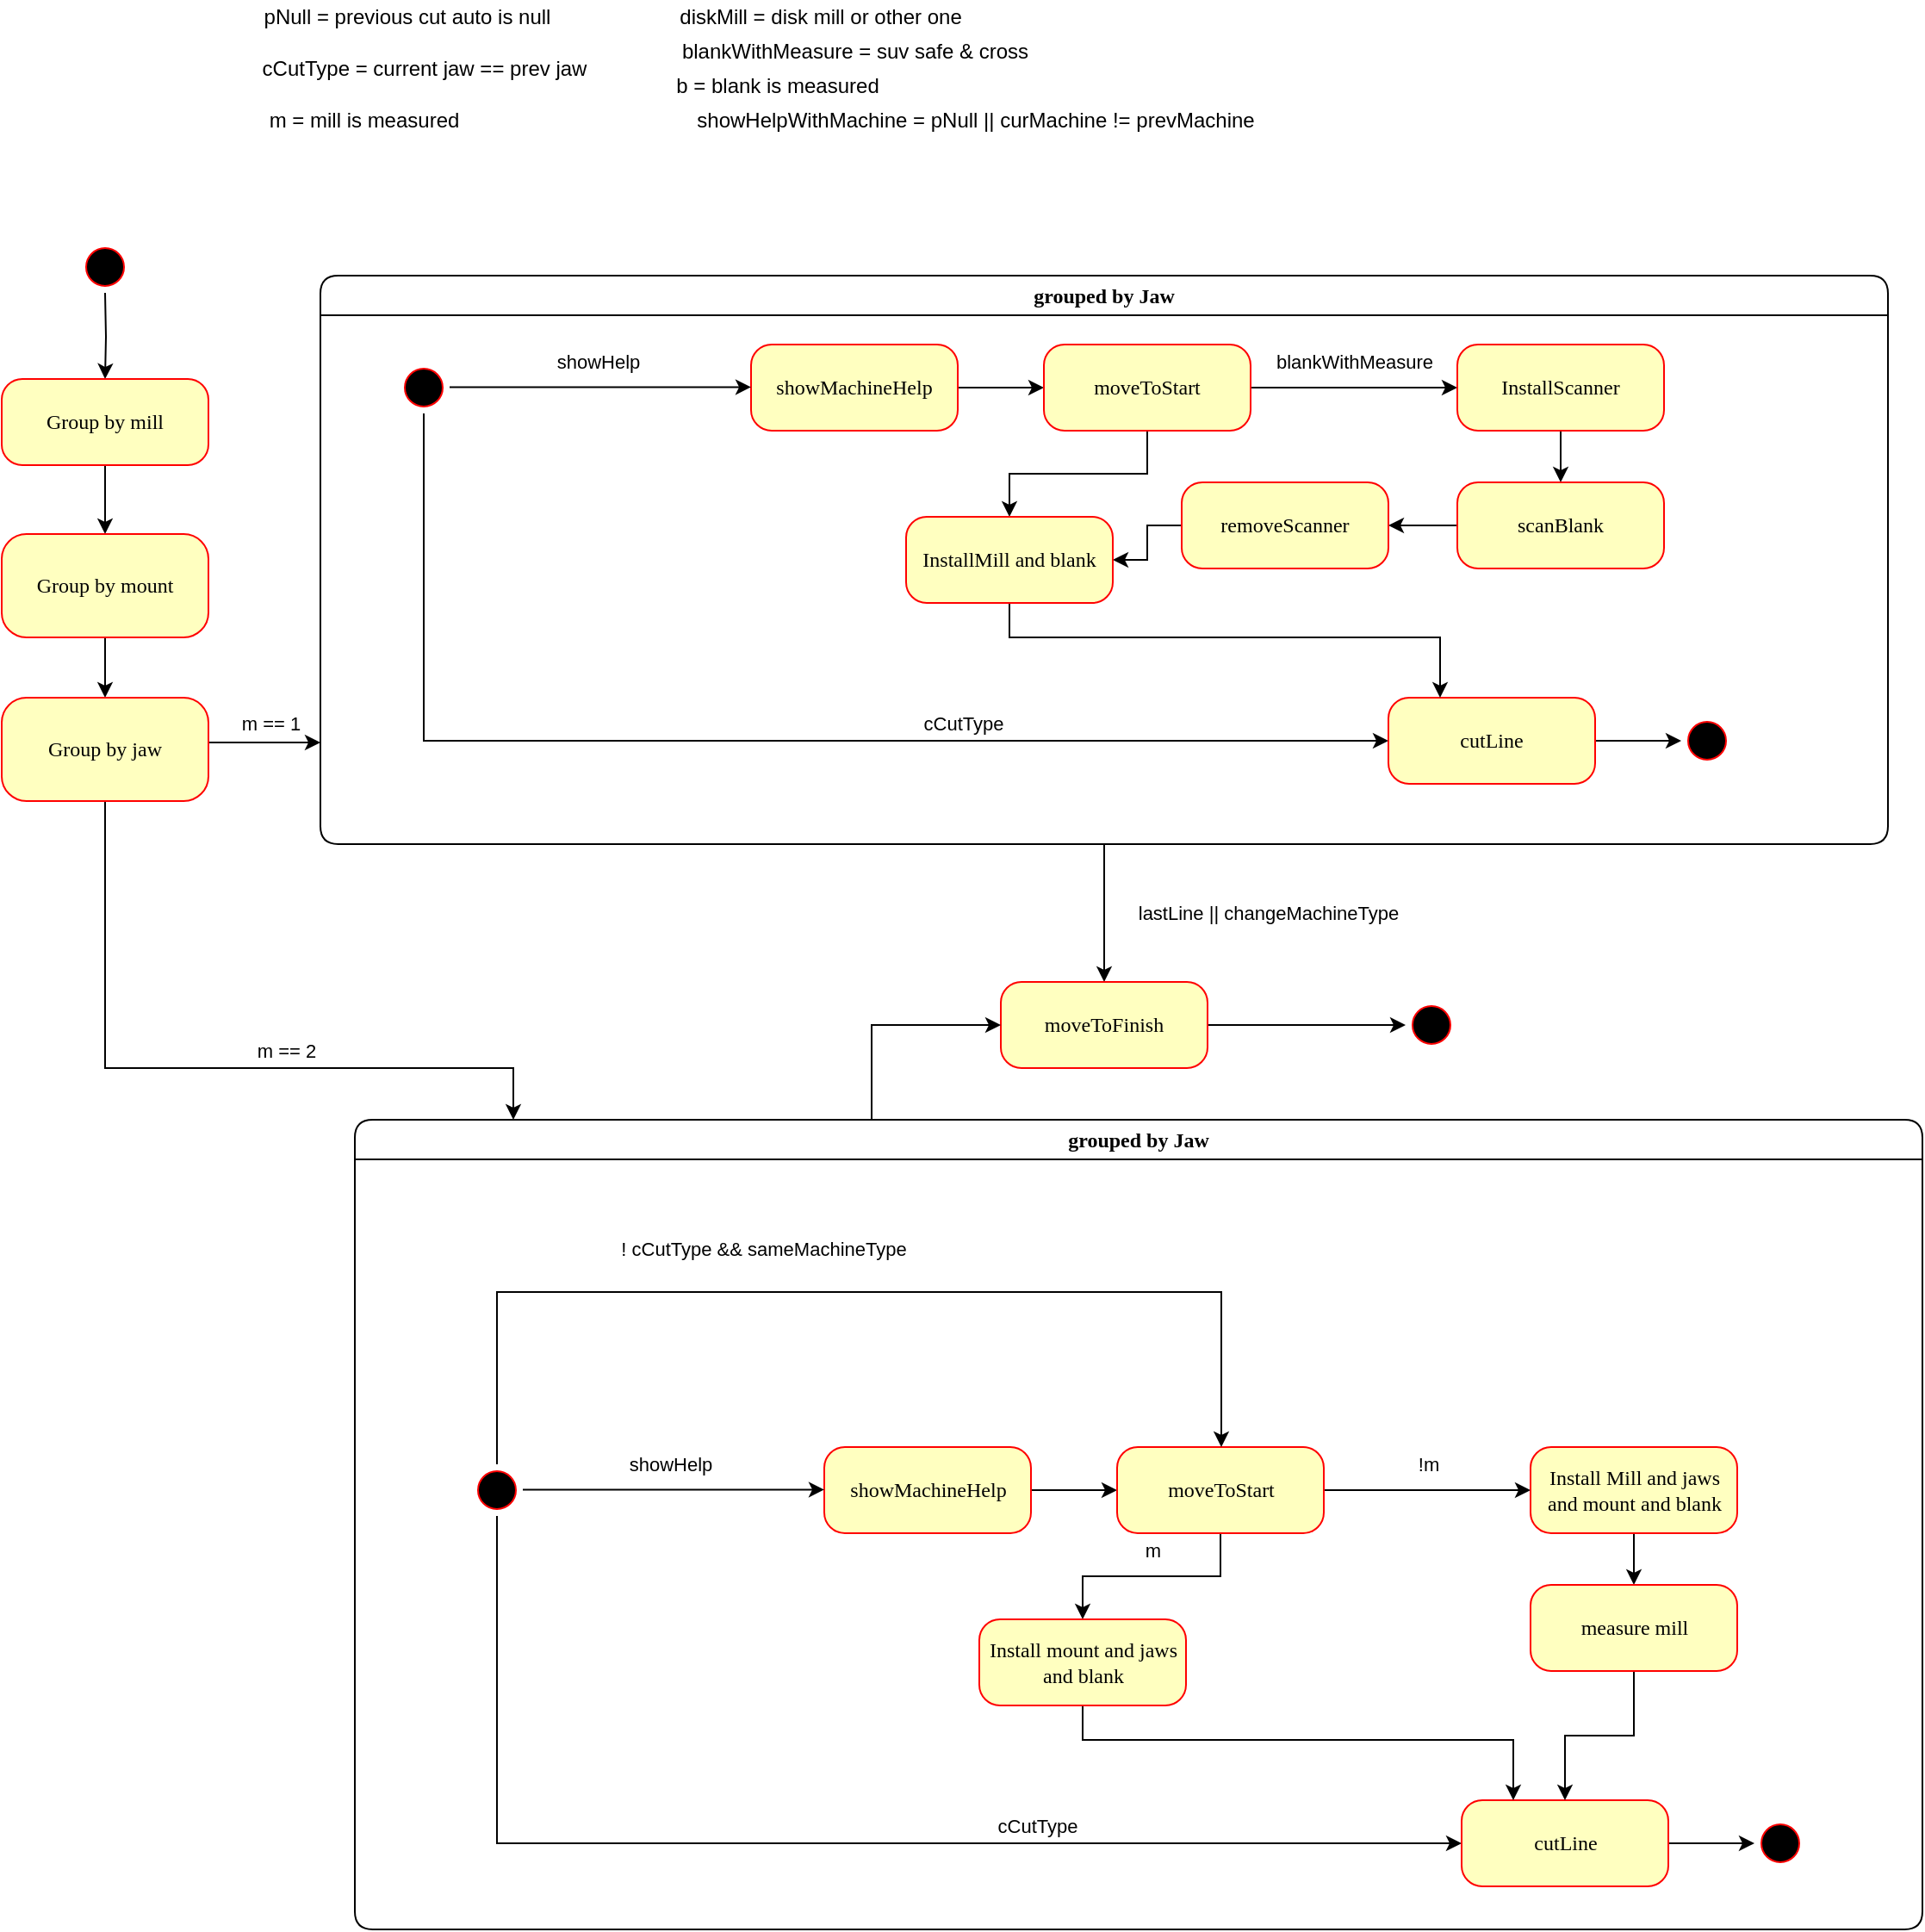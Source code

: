 <mxfile version="13.5.3" type="github">
  <diagram name="Page-1" id="58cdce13-f638-feb5-8d6f-7d28b1aa9fa0">
    <mxGraphModel dx="1550" dy="794" grid="1" gridSize="10" guides="1" tooltips="1" connect="1" arrows="1" fold="1" page="1" pageScale="1" pageWidth="3300" pageHeight="2339" background="#ffffff" math="0" shadow="0">
      <root>
        <mxCell id="0" />
        <mxCell id="1" parent="0" />
        <mxCell id="382b91b5511bd0f7-1" value="" style="ellipse;html=1;shape=startState;fillColor=#000000;strokeColor=#ff0000;rounded=1;shadow=0;comic=0;labelBackgroundColor=none;fontFamily=Verdana;fontSize=12;fontColor=#000000;align=center;direction=south;" parent="1" vertex="1">
          <mxGeometry x="60" y="160" width="30" height="30" as="geometry" />
        </mxCell>
        <mxCell id="6vRJKKGp50ZcUD-gUbOq-2" value="" style="edgeStyle=orthogonalEdgeStyle;rounded=0;orthogonalLoop=1;jettySize=auto;html=1;" edge="1" parent="1" target="6vRJKKGp50ZcUD-gUbOq-1">
          <mxGeometry relative="1" as="geometry">
            <mxPoint x="75" y="190" as="sourcePoint" />
          </mxGeometry>
        </mxCell>
        <mxCell id="6vRJKKGp50ZcUD-gUbOq-67" value="lastLine || changeMachineType" style="edgeStyle=orthogonalEdgeStyle;rounded=0;orthogonalLoop=1;jettySize=auto;html=1;entryX=0.5;entryY=0;entryDx=0;entryDy=0;" edge="1" parent="1" source="2a3bc250acf0617d-7" target="6vRJKKGp50ZcUD-gUbOq-66">
          <mxGeometry y="95" relative="1" as="geometry">
            <mxPoint as="offset" />
          </mxGeometry>
        </mxCell>
        <mxCell id="2a3bc250acf0617d-7" value="grouped by Jaw&lt;br&gt;" style="swimlane;whiteSpace=wrap;html=1;rounded=1;shadow=0;comic=0;labelBackgroundColor=none;strokeWidth=1;fontFamily=Verdana;fontSize=12;align=center;" parent="1" vertex="1">
          <mxGeometry x="200" y="180" width="910" height="330" as="geometry" />
        </mxCell>
        <mxCell id="6vRJKKGp50ZcUD-gUbOq-50" style="edgeStyle=orthogonalEdgeStyle;rounded=0;orthogonalLoop=1;jettySize=auto;html=1;" edge="1" parent="2a3bc250acf0617d-7" source="6vRJKKGp50ZcUD-gUbOq-43" target="6vRJKKGp50ZcUD-gUbOq-49">
          <mxGeometry relative="1" as="geometry">
            <Array as="points">
              <mxPoint x="60" y="270" />
            </Array>
          </mxGeometry>
        </mxCell>
        <mxCell id="6vRJKKGp50ZcUD-gUbOq-51" value="cCutType" style="edgeLabel;html=1;align=center;verticalAlign=middle;resizable=0;points=[];" vertex="1" connectable="0" parent="6vRJKKGp50ZcUD-gUbOq-50">
          <mxGeometry x="0.349" y="-2" relative="1" as="geometry">
            <mxPoint x="-3" y="-12" as="offset" />
          </mxGeometry>
        </mxCell>
        <mxCell id="6vRJKKGp50ZcUD-gUbOq-43" value="" style="ellipse;html=1;shape=startState;fillColor=#000000;strokeColor=#ff0000;rounded=1;shadow=0;comic=0;labelBackgroundColor=none;fontFamily=Verdana;fontSize=12;fontColor=#000000;align=center;direction=south;" vertex="1" parent="2a3bc250acf0617d-7">
          <mxGeometry x="45" y="50" width="30" height="30" as="geometry" />
        </mxCell>
        <mxCell id="6vRJKKGp50ZcUD-gUbOq-48" style="edgeStyle=orthogonalEdgeStyle;rounded=0;orthogonalLoop=1;jettySize=auto;html=1;" edge="1" parent="2a3bc250acf0617d-7" source="6vRJKKGp50ZcUD-gUbOq-44" target="6vRJKKGp50ZcUD-gUbOq-47">
          <mxGeometry relative="1" as="geometry" />
        </mxCell>
        <mxCell id="6vRJKKGp50ZcUD-gUbOq-44" value="showMachineHelp" style="rounded=1;whiteSpace=wrap;html=1;arcSize=24;fillColor=#ffffc0;strokeColor=#ff0000;shadow=0;comic=0;labelBackgroundColor=none;fontFamily=Verdana;fontSize=12;fontColor=#000000;align=center;" vertex="1" parent="2a3bc250acf0617d-7">
          <mxGeometry x="250" y="40" width="120" height="50" as="geometry" />
        </mxCell>
        <mxCell id="6vRJKKGp50ZcUD-gUbOq-45" style="edgeStyle=orthogonalEdgeStyle;rounded=0;orthogonalLoop=1;jettySize=auto;html=1;" edge="1" parent="2a3bc250acf0617d-7">
          <mxGeometry relative="1" as="geometry">
            <mxPoint x="75" y="64.71" as="sourcePoint" />
            <mxPoint x="250" y="64.71" as="targetPoint" />
          </mxGeometry>
        </mxCell>
        <mxCell id="6vRJKKGp50ZcUD-gUbOq-46" value="showHelp" style="edgeLabel;html=1;align=center;verticalAlign=middle;resizable=0;points=[];" vertex="1" connectable="0" parent="6vRJKKGp50ZcUD-gUbOq-45">
          <mxGeometry x="0.152" relative="1" as="geometry">
            <mxPoint x="-15.57" y="-14.71" as="offset" />
          </mxGeometry>
        </mxCell>
        <mxCell id="6vRJKKGp50ZcUD-gUbOq-53" value="blankWithMeasure" style="edgeStyle=orthogonalEdgeStyle;rounded=0;orthogonalLoop=1;jettySize=auto;html=1;" edge="1" parent="2a3bc250acf0617d-7" source="6vRJKKGp50ZcUD-gUbOq-47" target="6vRJKKGp50ZcUD-gUbOq-52">
          <mxGeometry y="15" relative="1" as="geometry">
            <mxPoint as="offset" />
          </mxGeometry>
        </mxCell>
        <mxCell id="6vRJKKGp50ZcUD-gUbOq-60" style="edgeStyle=orthogonalEdgeStyle;rounded=0;orthogonalLoop=1;jettySize=auto;html=1;" edge="1" parent="2a3bc250acf0617d-7" source="6vRJKKGp50ZcUD-gUbOq-47" target="6vRJKKGp50ZcUD-gUbOq-59">
          <mxGeometry relative="1" as="geometry" />
        </mxCell>
        <mxCell id="6vRJKKGp50ZcUD-gUbOq-47" value="moveToStart" style="rounded=1;whiteSpace=wrap;html=1;arcSize=24;fillColor=#ffffc0;strokeColor=#ff0000;shadow=0;comic=0;labelBackgroundColor=none;fontFamily=Verdana;fontSize=12;fontColor=#000000;align=center;" vertex="1" parent="2a3bc250acf0617d-7">
          <mxGeometry x="420" y="40" width="120" height="50" as="geometry" />
        </mxCell>
        <mxCell id="6vRJKKGp50ZcUD-gUbOq-64" style="edgeStyle=orthogonalEdgeStyle;rounded=0;orthogonalLoop=1;jettySize=auto;html=1;" edge="1" parent="2a3bc250acf0617d-7" source="6vRJKKGp50ZcUD-gUbOq-49" target="6vRJKKGp50ZcUD-gUbOq-63">
          <mxGeometry relative="1" as="geometry" />
        </mxCell>
        <mxCell id="6vRJKKGp50ZcUD-gUbOq-49" value="cutLine" style="rounded=1;whiteSpace=wrap;html=1;arcSize=24;fillColor=#ffffc0;strokeColor=#ff0000;shadow=0;comic=0;labelBackgroundColor=none;fontFamily=Verdana;fontSize=12;fontColor=#000000;align=center;" vertex="1" parent="2a3bc250acf0617d-7">
          <mxGeometry x="620" y="245" width="120" height="50" as="geometry" />
        </mxCell>
        <mxCell id="6vRJKKGp50ZcUD-gUbOq-56" style="edgeStyle=orthogonalEdgeStyle;rounded=0;orthogonalLoop=1;jettySize=auto;html=1;" edge="1" parent="2a3bc250acf0617d-7" source="6vRJKKGp50ZcUD-gUbOq-52" target="6vRJKKGp50ZcUD-gUbOq-54">
          <mxGeometry relative="1" as="geometry" />
        </mxCell>
        <mxCell id="6vRJKKGp50ZcUD-gUbOq-52" value="InstallScanner" style="rounded=1;whiteSpace=wrap;html=1;arcSize=24;fillColor=#ffffc0;strokeColor=#ff0000;shadow=0;comic=0;labelBackgroundColor=none;fontFamily=Verdana;fontSize=12;fontColor=#000000;align=center;" vertex="1" parent="2a3bc250acf0617d-7">
          <mxGeometry x="660" y="40" width="120" height="50" as="geometry" />
        </mxCell>
        <mxCell id="6vRJKKGp50ZcUD-gUbOq-58" style="edgeStyle=orthogonalEdgeStyle;rounded=0;orthogonalLoop=1;jettySize=auto;html=1;entryX=1;entryY=0.5;entryDx=0;entryDy=0;" edge="1" parent="2a3bc250acf0617d-7" source="6vRJKKGp50ZcUD-gUbOq-54" target="6vRJKKGp50ZcUD-gUbOq-57">
          <mxGeometry relative="1" as="geometry" />
        </mxCell>
        <mxCell id="6vRJKKGp50ZcUD-gUbOq-54" value="scanBlank" style="rounded=1;whiteSpace=wrap;html=1;arcSize=24;fillColor=#ffffc0;strokeColor=#ff0000;shadow=0;comic=0;labelBackgroundColor=none;fontFamily=Verdana;fontSize=12;fontColor=#000000;align=center;" vertex="1" parent="2a3bc250acf0617d-7">
          <mxGeometry x="660" y="120" width="120" height="50" as="geometry" />
        </mxCell>
        <mxCell id="6vRJKKGp50ZcUD-gUbOq-61" style="edgeStyle=orthogonalEdgeStyle;rounded=0;orthogonalLoop=1;jettySize=auto;html=1;" edge="1" parent="2a3bc250acf0617d-7" source="6vRJKKGp50ZcUD-gUbOq-57" target="6vRJKKGp50ZcUD-gUbOq-59">
          <mxGeometry relative="1" as="geometry" />
        </mxCell>
        <mxCell id="6vRJKKGp50ZcUD-gUbOq-57" value="removeScanner" style="rounded=1;whiteSpace=wrap;html=1;arcSize=24;fillColor=#ffffc0;strokeColor=#ff0000;shadow=0;comic=0;labelBackgroundColor=none;fontFamily=Verdana;fontSize=12;fontColor=#000000;align=center;" vertex="1" parent="2a3bc250acf0617d-7">
          <mxGeometry x="500" y="120" width="120" height="50" as="geometry" />
        </mxCell>
        <mxCell id="6vRJKKGp50ZcUD-gUbOq-62" style="edgeStyle=orthogonalEdgeStyle;rounded=0;orthogonalLoop=1;jettySize=auto;html=1;entryX=0.25;entryY=0;entryDx=0;entryDy=0;" edge="1" parent="2a3bc250acf0617d-7" source="6vRJKKGp50ZcUD-gUbOq-59" target="6vRJKKGp50ZcUD-gUbOq-49">
          <mxGeometry relative="1" as="geometry">
            <Array as="points">
              <mxPoint x="400" y="210" />
              <mxPoint x="650" y="210" />
            </Array>
          </mxGeometry>
        </mxCell>
        <mxCell id="6vRJKKGp50ZcUD-gUbOq-59" value="InstallMill and blank" style="rounded=1;whiteSpace=wrap;html=1;arcSize=24;fillColor=#ffffc0;strokeColor=#ff0000;shadow=0;comic=0;labelBackgroundColor=none;fontFamily=Verdana;fontSize=12;fontColor=#000000;align=center;" vertex="1" parent="2a3bc250acf0617d-7">
          <mxGeometry x="340" y="140" width="120" height="50" as="geometry" />
        </mxCell>
        <mxCell id="6vRJKKGp50ZcUD-gUbOq-63" value="" style="ellipse;html=1;shape=startState;fillColor=#000000;strokeColor=#ff0000;rounded=1;shadow=0;comic=0;labelBackgroundColor=none;fontFamily=Verdana;fontSize=12;fontColor=#000000;align=center;direction=south;" vertex="1" parent="2a3bc250acf0617d-7">
          <mxGeometry x="790" y="255" width="30" height="30" as="geometry" />
        </mxCell>
        <mxCell id="6vRJKKGp50ZcUD-gUbOq-4" value="" style="edgeStyle=orthogonalEdgeStyle;rounded=0;orthogonalLoop=1;jettySize=auto;html=1;" edge="1" parent="1" source="6vRJKKGp50ZcUD-gUbOq-1" target="6vRJKKGp50ZcUD-gUbOq-3">
          <mxGeometry relative="1" as="geometry" />
        </mxCell>
        <mxCell id="6vRJKKGp50ZcUD-gUbOq-1" value="Group by mill&lt;br&gt;" style="rounded=1;whiteSpace=wrap;html=1;arcSize=24;fillColor=#ffffc0;strokeColor=#ff0000;shadow=0;comic=0;labelBackgroundColor=none;fontFamily=Verdana;fontSize=12;fontColor=#000000;align=center;" vertex="1" parent="1">
          <mxGeometry x="15" y="240" width="120" height="50" as="geometry" />
        </mxCell>
        <mxCell id="6vRJKKGp50ZcUD-gUbOq-6" value="" style="edgeStyle=orthogonalEdgeStyle;rounded=0;orthogonalLoop=1;jettySize=auto;html=1;" edge="1" parent="1" source="6vRJKKGp50ZcUD-gUbOq-3" target="6vRJKKGp50ZcUD-gUbOq-5">
          <mxGeometry relative="1" as="geometry" />
        </mxCell>
        <mxCell id="6vRJKKGp50ZcUD-gUbOq-3" value="Group by mount&lt;br&gt;" style="rounded=1;whiteSpace=wrap;html=1;arcSize=24;fillColor=#ffffc0;strokeColor=#ff0000;shadow=0;comic=0;labelBackgroundColor=none;fontFamily=Verdana;fontSize=12;fontColor=#000000;align=center;" vertex="1" parent="1">
          <mxGeometry x="15" y="330" width="120" height="60" as="geometry" />
        </mxCell>
        <mxCell id="6vRJKKGp50ZcUD-gUbOq-8" value="m == 1" style="edgeStyle=orthogonalEdgeStyle;rounded=0;orthogonalLoop=1;jettySize=auto;html=1;" edge="1" parent="1">
          <mxGeometry x="0.111" y="11" relative="1" as="geometry">
            <mxPoint x="135" y="451" as="sourcePoint" />
            <mxPoint x="200" y="451" as="targetPoint" />
            <Array as="points">
              <mxPoint x="160" y="451" />
              <mxPoint x="160" y="451" />
            </Array>
            <mxPoint as="offset" />
          </mxGeometry>
        </mxCell>
        <mxCell id="6vRJKKGp50ZcUD-gUbOq-92" style="edgeStyle=orthogonalEdgeStyle;rounded=0;orthogonalLoop=1;jettySize=auto;html=1;" edge="1" parent="1" source="6vRJKKGp50ZcUD-gUbOq-5">
          <mxGeometry relative="1" as="geometry">
            <mxPoint x="312" y="670" as="targetPoint" />
            <Array as="points">
              <mxPoint x="75" y="640" />
              <mxPoint x="312" y="640" />
            </Array>
          </mxGeometry>
        </mxCell>
        <mxCell id="6vRJKKGp50ZcUD-gUbOq-93" value="m == 2" style="edgeLabel;html=1;align=center;verticalAlign=middle;resizable=0;points=[];" vertex="1" connectable="0" parent="6vRJKKGp50ZcUD-gUbOq-92">
          <mxGeometry x="-0.282" y="20" relative="1" as="geometry">
            <mxPoint x="85" y="-6.43" as="offset" />
          </mxGeometry>
        </mxCell>
        <mxCell id="6vRJKKGp50ZcUD-gUbOq-5" value="Group by jaw&lt;br&gt;" style="rounded=1;whiteSpace=wrap;html=1;arcSize=24;fillColor=#ffffc0;strokeColor=#ff0000;shadow=0;comic=0;labelBackgroundColor=none;fontFamily=Verdana;fontSize=12;fontColor=#000000;align=center;" vertex="1" parent="1">
          <mxGeometry x="15" y="425" width="120" height="60" as="geometry" />
        </mxCell>
        <mxCell id="6vRJKKGp50ZcUD-gUbOq-10" value="pNull = previous cut auto is null" style="text;html=1;align=center;verticalAlign=middle;resizable=0;points=[];autosize=1;" vertex="1" parent="1">
          <mxGeometry x="160" y="20" width="180" height="20" as="geometry" />
        </mxCell>
        <mxCell id="6vRJKKGp50ZcUD-gUbOq-11" value="cCutType = current jaw == prev jaw" style="text;html=1;align=center;verticalAlign=middle;resizable=0;points=[];autosize=1;" vertex="1" parent="1">
          <mxGeometry x="160" y="50" width="200" height="20" as="geometry" />
        </mxCell>
        <mxCell id="6vRJKKGp50ZcUD-gUbOq-12" value="showHelpWithMachine = pNull || curMachine != prevMachine" style="text;html=1;align=center;verticalAlign=middle;resizable=0;points=[];autosize=1;" vertex="1" parent="1">
          <mxGeometry x="410" y="80" width="340" height="20" as="geometry" />
        </mxCell>
        <mxCell id="6vRJKKGp50ZcUD-gUbOq-18" value="m = mill is measured" style="text;html=1;align=center;verticalAlign=middle;resizable=0;points=[];autosize=1;" vertex="1" parent="1">
          <mxGeometry x="160" y="80" width="130" height="20" as="geometry" />
        </mxCell>
        <mxCell id="6vRJKKGp50ZcUD-gUbOq-19" value="diskMill = disk mill or other one" style="text;html=1;align=center;verticalAlign=middle;resizable=0;points=[];autosize=1;" vertex="1" parent="1">
          <mxGeometry x="400" y="20" width="180" height="20" as="geometry" />
        </mxCell>
        <mxCell id="6vRJKKGp50ZcUD-gUbOq-21" value="blankWithMeasure = suv safe &amp;amp; cross" style="text;html=1;align=center;verticalAlign=middle;resizable=0;points=[];autosize=1;" vertex="1" parent="1">
          <mxGeometry x="400" y="40" width="220" height="20" as="geometry" />
        </mxCell>
        <mxCell id="6vRJKKGp50ZcUD-gUbOq-24" value="b = blank is measured" style="text;html=1;align=center;verticalAlign=middle;resizable=0;points=[];autosize=1;" vertex="1" parent="1">
          <mxGeometry x="400" y="60" width="130" height="20" as="geometry" />
        </mxCell>
        <mxCell id="6vRJKKGp50ZcUD-gUbOq-69" style="edgeStyle=orthogonalEdgeStyle;rounded=0;orthogonalLoop=1;jettySize=auto;html=1;entryX=0.5;entryY=1;entryDx=0;entryDy=0;" edge="1" parent="1" source="6vRJKKGp50ZcUD-gUbOq-66" target="6vRJKKGp50ZcUD-gUbOq-68">
          <mxGeometry relative="1" as="geometry" />
        </mxCell>
        <mxCell id="6vRJKKGp50ZcUD-gUbOq-66" value="moveToFinish" style="rounded=1;whiteSpace=wrap;html=1;arcSize=24;fillColor=#ffffc0;strokeColor=#ff0000;shadow=0;comic=0;labelBackgroundColor=none;fontFamily=Verdana;fontSize=12;fontColor=#000000;align=center;" vertex="1" parent="1">
          <mxGeometry x="595" y="590" width="120" height="50" as="geometry" />
        </mxCell>
        <mxCell id="6vRJKKGp50ZcUD-gUbOq-68" value="" style="ellipse;html=1;shape=startState;fillColor=#000000;strokeColor=#ff0000;rounded=1;shadow=0;comic=0;labelBackgroundColor=none;fontFamily=Verdana;fontSize=12;fontColor=#000000;align=center;direction=south;" vertex="1" parent="1">
          <mxGeometry x="830" y="600" width="30" height="30" as="geometry" />
        </mxCell>
        <mxCell id="6vRJKKGp50ZcUD-gUbOq-94" style="edgeStyle=orthogonalEdgeStyle;rounded=0;orthogonalLoop=1;jettySize=auto;html=1;" edge="1" parent="1" source="6vRJKKGp50ZcUD-gUbOq-70" target="6vRJKKGp50ZcUD-gUbOq-66">
          <mxGeometry relative="1" as="geometry">
            <Array as="points">
              <mxPoint x="520" y="640" />
              <mxPoint x="520" y="640" />
            </Array>
          </mxGeometry>
        </mxCell>
        <mxCell id="6vRJKKGp50ZcUD-gUbOq-70" value="grouped by Jaw&lt;br&gt;" style="swimlane;whiteSpace=wrap;html=1;rounded=1;shadow=0;comic=0;labelBackgroundColor=none;strokeWidth=1;fontFamily=Verdana;fontSize=12;align=center;" vertex="1" parent="1">
          <mxGeometry x="220" y="670" width="910" height="470" as="geometry" />
        </mxCell>
        <mxCell id="6vRJKKGp50ZcUD-gUbOq-71" style="edgeStyle=orthogonalEdgeStyle;rounded=0;orthogonalLoop=1;jettySize=auto;html=1;" edge="1" parent="6vRJKKGp50ZcUD-gUbOq-70" source="6vRJKKGp50ZcUD-gUbOq-73" target="6vRJKKGp50ZcUD-gUbOq-82">
          <mxGeometry relative="1" as="geometry">
            <Array as="points">
              <mxPoint x="82.5" y="420" />
            </Array>
          </mxGeometry>
        </mxCell>
        <mxCell id="6vRJKKGp50ZcUD-gUbOq-72" value="cCutType" style="edgeLabel;html=1;align=center;verticalAlign=middle;resizable=0;points=[];" vertex="1" connectable="0" parent="6vRJKKGp50ZcUD-gUbOq-71">
          <mxGeometry x="0.349" y="-2" relative="1" as="geometry">
            <mxPoint x="-3" y="-12" as="offset" />
          </mxGeometry>
        </mxCell>
        <mxCell id="6vRJKKGp50ZcUD-gUbOq-73" value="" style="ellipse;html=1;shape=startState;fillColor=#000000;strokeColor=#ff0000;rounded=1;shadow=0;comic=0;labelBackgroundColor=none;fontFamily=Verdana;fontSize=12;fontColor=#000000;align=center;direction=south;" vertex="1" parent="6vRJKKGp50ZcUD-gUbOq-70">
          <mxGeometry x="67.5" y="200" width="30" height="30" as="geometry" />
        </mxCell>
        <mxCell id="6vRJKKGp50ZcUD-gUbOq-74" style="edgeStyle=orthogonalEdgeStyle;rounded=0;orthogonalLoop=1;jettySize=auto;html=1;" edge="1" parent="6vRJKKGp50ZcUD-gUbOq-70" source="6vRJKKGp50ZcUD-gUbOq-75" target="6vRJKKGp50ZcUD-gUbOq-80">
          <mxGeometry relative="1" as="geometry" />
        </mxCell>
        <mxCell id="6vRJKKGp50ZcUD-gUbOq-75" value="showMachineHelp" style="rounded=1;whiteSpace=wrap;html=1;arcSize=24;fillColor=#ffffc0;strokeColor=#ff0000;shadow=0;comic=0;labelBackgroundColor=none;fontFamily=Verdana;fontSize=12;fontColor=#000000;align=center;" vertex="1" parent="6vRJKKGp50ZcUD-gUbOq-70">
          <mxGeometry x="272.5" y="190" width="120" height="50" as="geometry" />
        </mxCell>
        <mxCell id="6vRJKKGp50ZcUD-gUbOq-76" style="edgeStyle=orthogonalEdgeStyle;rounded=0;orthogonalLoop=1;jettySize=auto;html=1;" edge="1" parent="6vRJKKGp50ZcUD-gUbOq-70">
          <mxGeometry relative="1" as="geometry">
            <mxPoint x="97.5" y="214.71" as="sourcePoint" />
            <mxPoint x="272.5" y="214.71" as="targetPoint" />
          </mxGeometry>
        </mxCell>
        <mxCell id="6vRJKKGp50ZcUD-gUbOq-77" value="showHelp" style="edgeLabel;html=1;align=center;verticalAlign=middle;resizable=0;points=[];" vertex="1" connectable="0" parent="6vRJKKGp50ZcUD-gUbOq-76">
          <mxGeometry x="0.152" relative="1" as="geometry">
            <mxPoint x="-15.57" y="-14.71" as="offset" />
          </mxGeometry>
        </mxCell>
        <mxCell id="6vRJKKGp50ZcUD-gUbOq-78" value="!m" style="edgeStyle=orthogonalEdgeStyle;rounded=0;orthogonalLoop=1;jettySize=auto;html=1;" edge="1" parent="6vRJKKGp50ZcUD-gUbOq-70" source="6vRJKKGp50ZcUD-gUbOq-80" target="6vRJKKGp50ZcUD-gUbOq-84">
          <mxGeometry y="15" relative="1" as="geometry">
            <mxPoint as="offset" />
          </mxGeometry>
        </mxCell>
        <mxCell id="6vRJKKGp50ZcUD-gUbOq-79" value="m" style="edgeStyle=orthogonalEdgeStyle;rounded=0;orthogonalLoop=1;jettySize=auto;html=1;" edge="1" parent="6vRJKKGp50ZcUD-gUbOq-70" source="6vRJKKGp50ZcUD-gUbOq-80" target="6vRJKKGp50ZcUD-gUbOq-90">
          <mxGeometry x="0.0" y="-15" relative="1" as="geometry">
            <mxPoint as="offset" />
          </mxGeometry>
        </mxCell>
        <mxCell id="6vRJKKGp50ZcUD-gUbOq-80" value="moveToStart" style="rounded=1;whiteSpace=wrap;html=1;arcSize=24;fillColor=#ffffc0;strokeColor=#ff0000;shadow=0;comic=0;labelBackgroundColor=none;fontFamily=Verdana;fontSize=12;fontColor=#000000;align=center;" vertex="1" parent="6vRJKKGp50ZcUD-gUbOq-70">
          <mxGeometry x="442.5" y="190" width="120" height="50" as="geometry" />
        </mxCell>
        <mxCell id="6vRJKKGp50ZcUD-gUbOq-81" style="edgeStyle=orthogonalEdgeStyle;rounded=0;orthogonalLoop=1;jettySize=auto;html=1;" edge="1" parent="6vRJKKGp50ZcUD-gUbOq-70" source="6vRJKKGp50ZcUD-gUbOq-82" target="6vRJKKGp50ZcUD-gUbOq-91">
          <mxGeometry relative="1" as="geometry" />
        </mxCell>
        <mxCell id="6vRJKKGp50ZcUD-gUbOq-82" value="cutLine" style="rounded=1;whiteSpace=wrap;html=1;arcSize=24;fillColor=#ffffc0;strokeColor=#ff0000;shadow=0;comic=0;labelBackgroundColor=none;fontFamily=Verdana;fontSize=12;fontColor=#000000;align=center;" vertex="1" parent="6vRJKKGp50ZcUD-gUbOq-70">
          <mxGeometry x="642.5" y="395" width="120" height="50" as="geometry" />
        </mxCell>
        <mxCell id="6vRJKKGp50ZcUD-gUbOq-83" style="edgeStyle=orthogonalEdgeStyle;rounded=0;orthogonalLoop=1;jettySize=auto;html=1;" edge="1" parent="6vRJKKGp50ZcUD-gUbOq-70" source="6vRJKKGp50ZcUD-gUbOq-84" target="6vRJKKGp50ZcUD-gUbOq-86">
          <mxGeometry relative="1" as="geometry" />
        </mxCell>
        <mxCell id="6vRJKKGp50ZcUD-gUbOq-84" value="Install Mill and jaws and mount and blank" style="rounded=1;whiteSpace=wrap;html=1;arcSize=24;fillColor=#ffffc0;strokeColor=#ff0000;shadow=0;comic=0;labelBackgroundColor=none;fontFamily=Verdana;fontSize=12;fontColor=#000000;align=center;" vertex="1" parent="6vRJKKGp50ZcUD-gUbOq-70">
          <mxGeometry x="682.5" y="190" width="120" height="50" as="geometry" />
        </mxCell>
        <mxCell id="6vRJKKGp50ZcUD-gUbOq-96" style="edgeStyle=orthogonalEdgeStyle;rounded=0;orthogonalLoop=1;jettySize=auto;html=1;" edge="1" parent="6vRJKKGp50ZcUD-gUbOq-70" source="6vRJKKGp50ZcUD-gUbOq-86" target="6vRJKKGp50ZcUD-gUbOq-82">
          <mxGeometry relative="1" as="geometry" />
        </mxCell>
        <mxCell id="6vRJKKGp50ZcUD-gUbOq-86" value="measure mill" style="rounded=1;whiteSpace=wrap;html=1;arcSize=24;fillColor=#ffffc0;strokeColor=#ff0000;shadow=0;comic=0;labelBackgroundColor=none;fontFamily=Verdana;fontSize=12;fontColor=#000000;align=center;" vertex="1" parent="6vRJKKGp50ZcUD-gUbOq-70">
          <mxGeometry x="682.5" y="270" width="120" height="50" as="geometry" />
        </mxCell>
        <mxCell id="6vRJKKGp50ZcUD-gUbOq-89" style="edgeStyle=orthogonalEdgeStyle;rounded=0;orthogonalLoop=1;jettySize=auto;html=1;entryX=0.25;entryY=0;entryDx=0;entryDy=0;" edge="1" parent="6vRJKKGp50ZcUD-gUbOq-70" source="6vRJKKGp50ZcUD-gUbOq-90" target="6vRJKKGp50ZcUD-gUbOq-82">
          <mxGeometry relative="1" as="geometry">
            <Array as="points">
              <mxPoint x="422.5" y="360" />
              <mxPoint x="672.5" y="360" />
            </Array>
          </mxGeometry>
        </mxCell>
        <mxCell id="6vRJKKGp50ZcUD-gUbOq-90" value="Install mount and jaws and blank" style="rounded=1;whiteSpace=wrap;html=1;arcSize=24;fillColor=#ffffc0;strokeColor=#ff0000;shadow=0;comic=0;labelBackgroundColor=none;fontFamily=Verdana;fontSize=12;fontColor=#000000;align=center;" vertex="1" parent="6vRJKKGp50ZcUD-gUbOq-70">
          <mxGeometry x="362.5" y="290" width="120" height="50" as="geometry" />
        </mxCell>
        <mxCell id="6vRJKKGp50ZcUD-gUbOq-91" value="" style="ellipse;html=1;shape=startState;fillColor=#000000;strokeColor=#ff0000;rounded=1;shadow=0;comic=0;labelBackgroundColor=none;fontFamily=Verdana;fontSize=12;fontColor=#000000;align=center;direction=south;" vertex="1" parent="6vRJKKGp50ZcUD-gUbOq-70">
          <mxGeometry x="812.5" y="405" width="30" height="30" as="geometry" />
        </mxCell>
        <mxCell id="6vRJKKGp50ZcUD-gUbOq-97" style="edgeStyle=orthogonalEdgeStyle;rounded=0;orthogonalLoop=1;jettySize=auto;html=1;" edge="1" parent="6vRJKKGp50ZcUD-gUbOq-70" source="6vRJKKGp50ZcUD-gUbOq-73" target="6vRJKKGp50ZcUD-gUbOq-80">
          <mxGeometry relative="1" as="geometry">
            <mxPoint x="370" y="120" as="targetPoint" />
            <Array as="points">
              <mxPoint x="83" y="100" />
              <mxPoint x="503" y="100" />
            </Array>
          </mxGeometry>
        </mxCell>
        <mxCell id="6vRJKKGp50ZcUD-gUbOq-98" value="! cCutType &amp;amp;&amp;amp; sameMachineType" style="edgeLabel;html=1;align=center;verticalAlign=middle;resizable=0;points=[];" vertex="1" connectable="0" parent="1">
          <mxGeometry x="625.5" y="1090" as="geometry">
            <mxPoint x="-169" y="-345" as="offset" />
          </mxGeometry>
        </mxCell>
      </root>
    </mxGraphModel>
  </diagram>
</mxfile>
